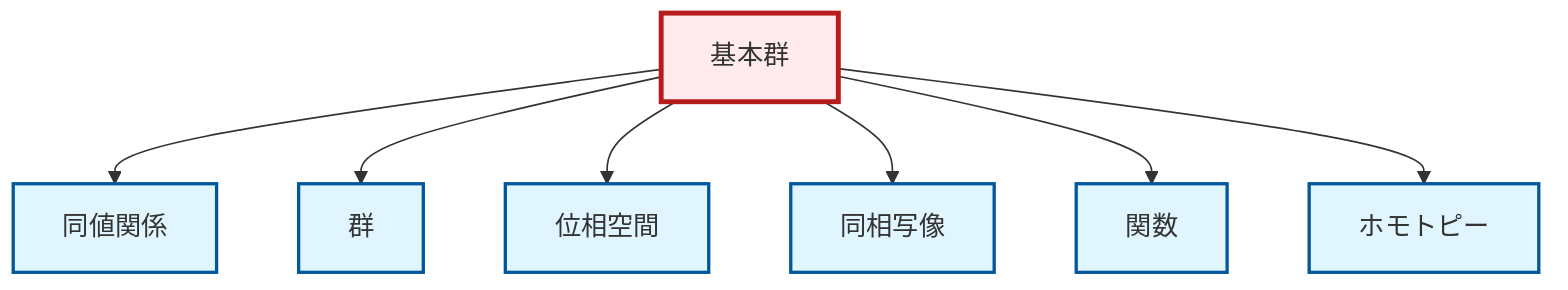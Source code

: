 graph TD
    classDef definition fill:#e1f5fe,stroke:#01579b,stroke-width:2px
    classDef theorem fill:#f3e5f5,stroke:#4a148c,stroke-width:2px
    classDef axiom fill:#fff3e0,stroke:#e65100,stroke-width:2px
    classDef example fill:#e8f5e9,stroke:#1b5e20,stroke-width:2px
    classDef current fill:#ffebee,stroke:#b71c1c,stroke-width:3px
    def-equivalence-relation["同値関係"]:::definition
    def-group["群"]:::definition
    def-homeomorphism["同相写像"]:::definition
    def-function["関数"]:::definition
    def-topological-space["位相空間"]:::definition
    def-homotopy["ホモトピー"]:::definition
    def-fundamental-group["基本群"]:::definition
    def-fundamental-group --> def-equivalence-relation
    def-fundamental-group --> def-group
    def-fundamental-group --> def-topological-space
    def-fundamental-group --> def-homeomorphism
    def-fundamental-group --> def-function
    def-fundamental-group --> def-homotopy
    class def-fundamental-group current